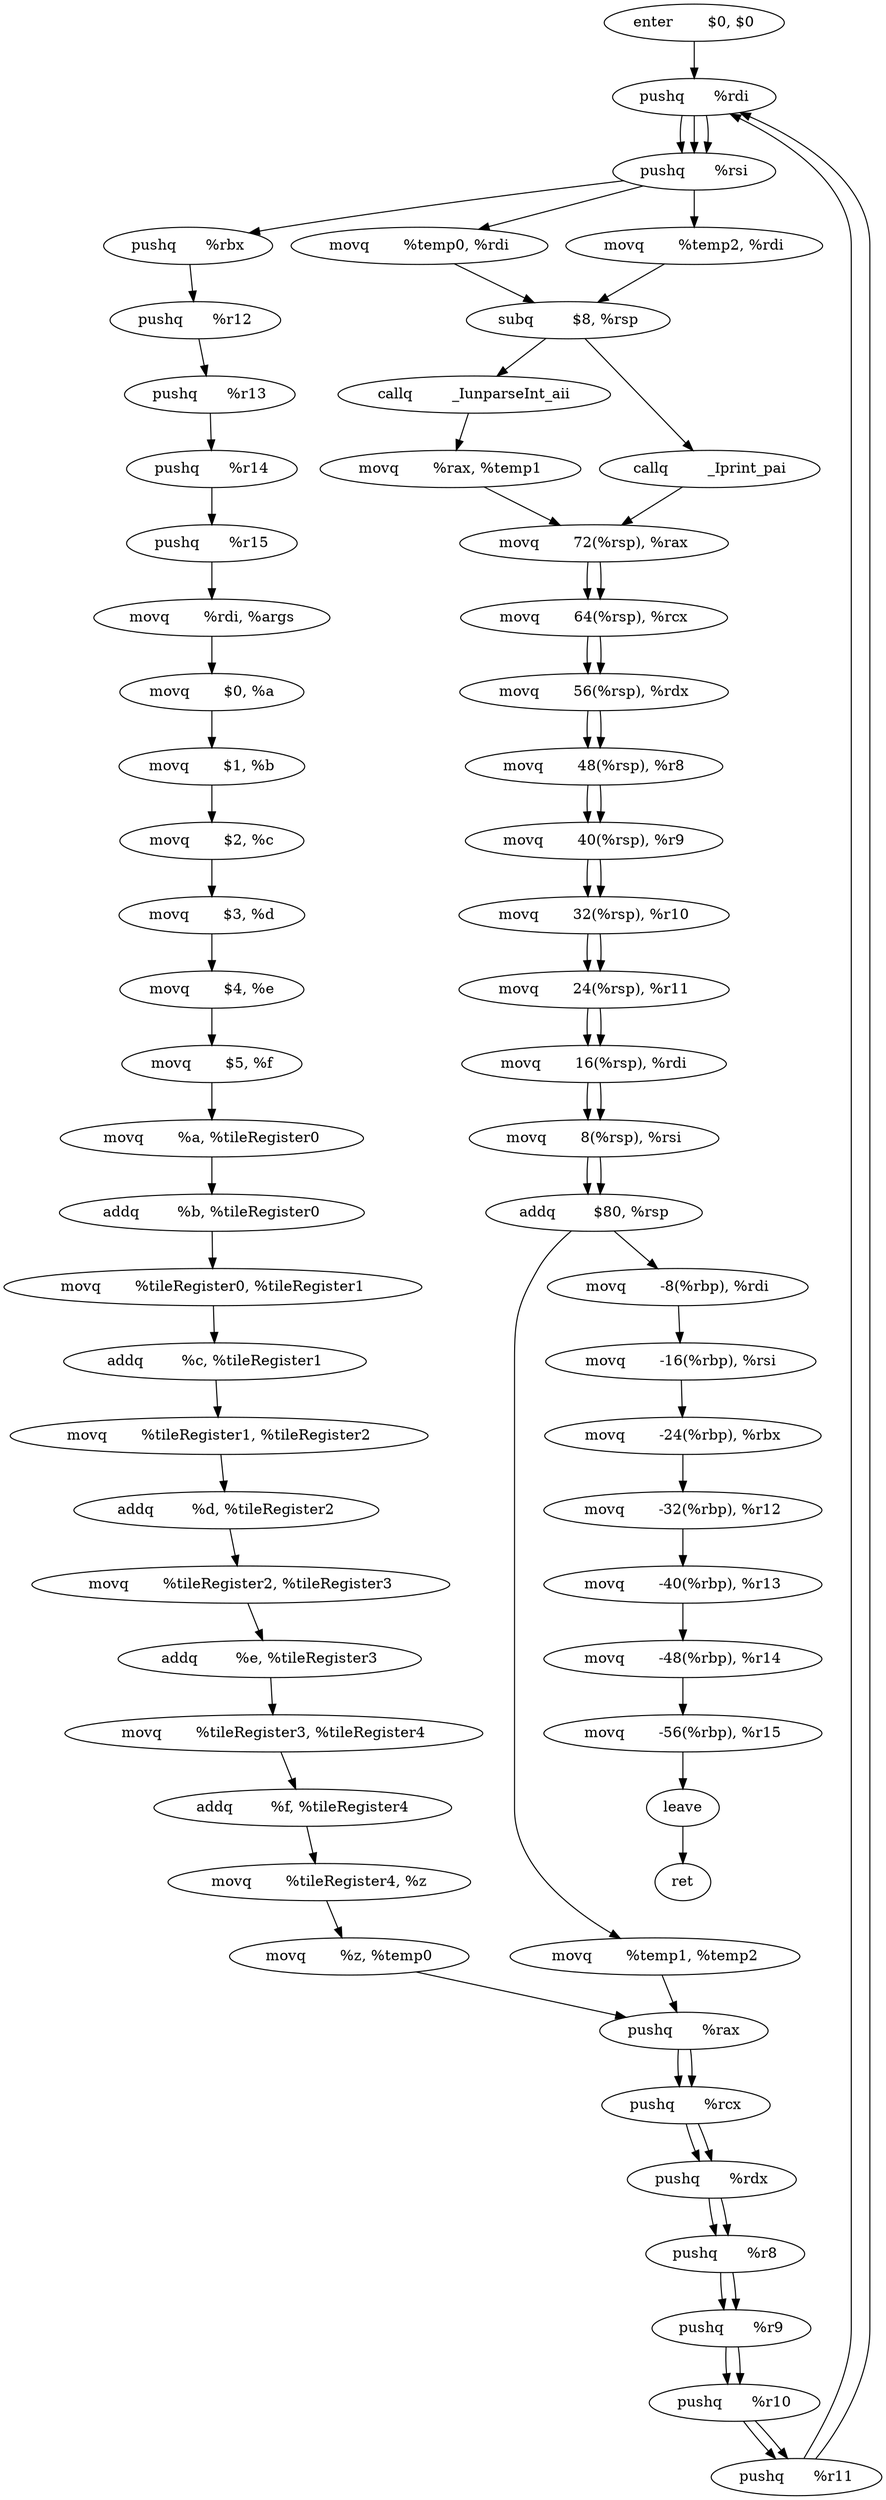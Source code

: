 digraph {
{	
	rankdir=LR
	node[shape=box]
}	
	"enter	$0, $0" -> {"pushq	%rdi"}
	"pushq	%rdi" -> {"pushq	%rsi"}
	"pushq	%rsi" -> {"pushq	%rbx"}
	"pushq	%rbx" -> {"pushq	%r12"}
	"pushq	%r12" -> {"pushq	%r13"}
	"pushq	%r13" -> {"pushq	%r14"}
	"pushq	%r14" -> {"pushq	%r15"}
	"pushq	%r15" -> {"movq	%rdi, %args"}
	"movq	%rdi, %args" -> {"movq	$0, %a"}
	"movq	$0, %a" -> {"movq	$1, %b"}
	"movq	$1, %b" -> {"movq	$2, %c"}
	"movq	$2, %c" -> {"movq	$3, %d"}
	"movq	$3, %d" -> {"movq	$4, %e"}
	"movq	$4, %e" -> {"movq	$5, %f"}
	"movq	$5, %f" -> {"movq	%a, %tileRegister0"}
	"movq	%a, %tileRegister0" -> {"addq	%b, %tileRegister0"}
	"addq	%b, %tileRegister0" -> {"movq	%tileRegister0, %tileRegister1"}
	"movq	%tileRegister0, %tileRegister1" -> {"addq	%c, %tileRegister1"}
	"addq	%c, %tileRegister1" -> {"movq	%tileRegister1, %tileRegister2"}
	"movq	%tileRegister1, %tileRegister2" -> {"addq	%d, %tileRegister2"}
	"addq	%d, %tileRegister2" -> {"movq	%tileRegister2, %tileRegister3"}
	"movq	%tileRegister2, %tileRegister3" -> {"addq	%e, %tileRegister3"}
	"addq	%e, %tileRegister3" -> {"movq	%tileRegister3, %tileRegister4"}
	"movq	%tileRegister3, %tileRegister4" -> {"addq	%f, %tileRegister4"}
	"addq	%f, %tileRegister4" -> {"movq	%tileRegister4, %z"}
	"movq	%tileRegister4, %z" -> {"movq	%z, %temp0"}
	"movq	%z, %temp0" -> {"pushq	%rax"}
	"pushq	%rax" -> {"pushq	%rcx"}
	"pushq	%rcx" -> {"pushq	%rdx"}
	"pushq	%rdx" -> {"pushq	%r8"}
	"pushq	%r8" -> {"pushq	%r9"}
	"pushq	%r9" -> {"pushq	%r10"}
	"pushq	%r10" -> {"pushq	%r11"}
	"pushq	%r11" -> {"pushq	%rdi"}
	"pushq	%rdi" -> {"pushq	%rsi"}
	"pushq	%rsi" -> {"movq	%temp0, %rdi"}
	"movq	%temp0, %rdi" -> {"subq	$8, %rsp"}
	"subq	$8, %rsp" -> {"callq	_IunparseInt_aii"}
	"callq	_IunparseInt_aii" -> {"movq	%rax, %temp1"}
	"movq	%rax, %temp1" -> {"movq	72(%rsp), %rax"}
	"movq	72(%rsp), %rax" -> {"movq	64(%rsp), %rcx"}
	"movq	64(%rsp), %rcx" -> {"movq	56(%rsp), %rdx"}
	"movq	56(%rsp), %rdx" -> {"movq	48(%rsp), %r8"}
	"movq	48(%rsp), %r8" -> {"movq	40(%rsp), %r9"}
	"movq	40(%rsp), %r9" -> {"movq	32(%rsp), %r10"}
	"movq	32(%rsp), %r10" -> {"movq	24(%rsp), %r11"}
	"movq	24(%rsp), %r11" -> {"movq	16(%rsp), %rdi"}
	"movq	16(%rsp), %rdi" -> {"movq	8(%rsp), %rsi"}
	"movq	8(%rsp), %rsi" -> {"addq	$80, %rsp"}
	"addq	$80, %rsp" -> {"movq	%temp1, %temp2"}
	"movq	%temp1, %temp2" -> {"pushq	%rax"}
	"pushq	%rax" -> {"pushq	%rcx"}
	"pushq	%rcx" -> {"pushq	%rdx"}
	"pushq	%rdx" -> {"pushq	%r8"}
	"pushq	%r8" -> {"pushq	%r9"}
	"pushq	%r9" -> {"pushq	%r10"}
	"pushq	%r10" -> {"pushq	%r11"}
	"pushq	%r11" -> {"pushq	%rdi"}
	"pushq	%rdi" -> {"pushq	%rsi"}
	"pushq	%rsi" -> {"movq	%temp2, %rdi"}
	"movq	%temp2, %rdi" -> {"subq	$8, %rsp"}
	"subq	$8, %rsp" -> {"callq	_Iprint_pai"}
	"callq	_Iprint_pai" -> {"movq	72(%rsp), %rax"}
	"movq	72(%rsp), %rax" -> {"movq	64(%rsp), %rcx"}
	"movq	64(%rsp), %rcx" -> {"movq	56(%rsp), %rdx"}
	"movq	56(%rsp), %rdx" -> {"movq	48(%rsp), %r8"}
	"movq	48(%rsp), %r8" -> {"movq	40(%rsp), %r9"}
	"movq	40(%rsp), %r9" -> {"movq	32(%rsp), %r10"}
	"movq	32(%rsp), %r10" -> {"movq	24(%rsp), %r11"}
	"movq	24(%rsp), %r11" -> {"movq	16(%rsp), %rdi"}
	"movq	16(%rsp), %rdi" -> {"movq	8(%rsp), %rsi"}
	"movq	8(%rsp), %rsi" -> {"addq	$80, %rsp"}
	"addq	$80, %rsp" -> {"movq	-8(%rbp), %rdi"}
	"movq	-8(%rbp), %rdi" -> {"movq	-16(%rbp), %rsi"}
	"movq	-16(%rbp), %rsi" -> {"movq	-24(%rbp), %rbx"}
	"movq	-24(%rbp), %rbx" -> {"movq	-32(%rbp), %r12"}
	"movq	-32(%rbp), %r12" -> {"movq	-40(%rbp), %r13"}
	"movq	-40(%rbp), %r13" -> {"movq	-48(%rbp), %r14"}
	"movq	-48(%rbp), %r14" -> {"movq	-56(%rbp), %r15"}
	"movq	-56(%rbp), %r15" -> {"leave"}
	"leave" -> {"ret"}
	"ret" -> {}
}